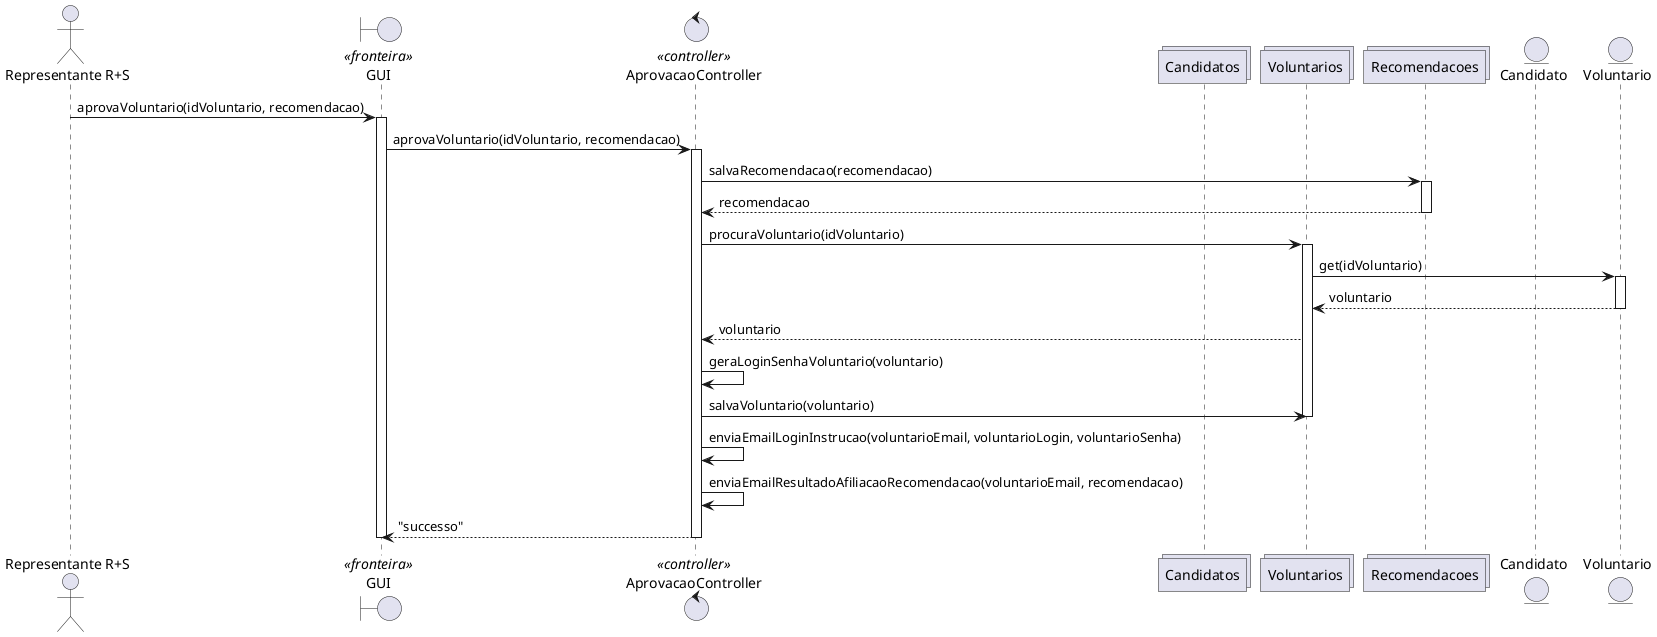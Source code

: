 @startuml
actor "Representante R+S" as representante
boundary "GUI" as gui <<fronteira>>



control "AprovacaoController" as aprovacaoController<<controller>>

collections "Candidatos" as candidatos
collections "Voluntarios" as voluntarios


collections "Recomendacoes" as recomendacoes
entity "Candidato" as candidato
entity "Voluntario" as voluntario

representante -> gui: aprovaVoluntario(idVoluntario, recomendacao)
activate gui
    gui -> aprovacaoController: aprovaVoluntario(idVoluntario, recomendacao)
    activate aprovacaoController
        aprovacaoController -> recomendacoes: salvaRecomendacao(recomendacao)
        activate recomendacoes
            recomendacoes --> aprovacaoController: recomendacao
        deactivate recomendacoes
        aprovacaoController -> voluntarios: procuraVoluntario(idVoluntario)
        activate voluntarios
            voluntarios -> voluntario: get(idVoluntario)
            activate voluntario
                voluntario --> voluntarios: voluntario
            deactivate voluntario
            voluntarios --> aprovacaoController: voluntario
        
        aprovacaoController -> aprovacaoController: geraLoginSenhaVoluntario(voluntario)
        aprovacaoController -> voluntarios: salvaVoluntario(voluntario)
        
        deactivate voluntarios

        aprovacaoController -> aprovacaoController: enviaEmailLoginInstrucao(voluntarioEmail, voluntarioLogin, voluntarioSenha)
        aprovacaoController -> aprovacaoController: enviaEmailResultadoAfiliacaoRecomendacao(voluntarioEmail, recomendacao)

        aprovacaoController --> gui: "successo"
    deactivate aprovacaoController
deactivate gui
    
@enduml
